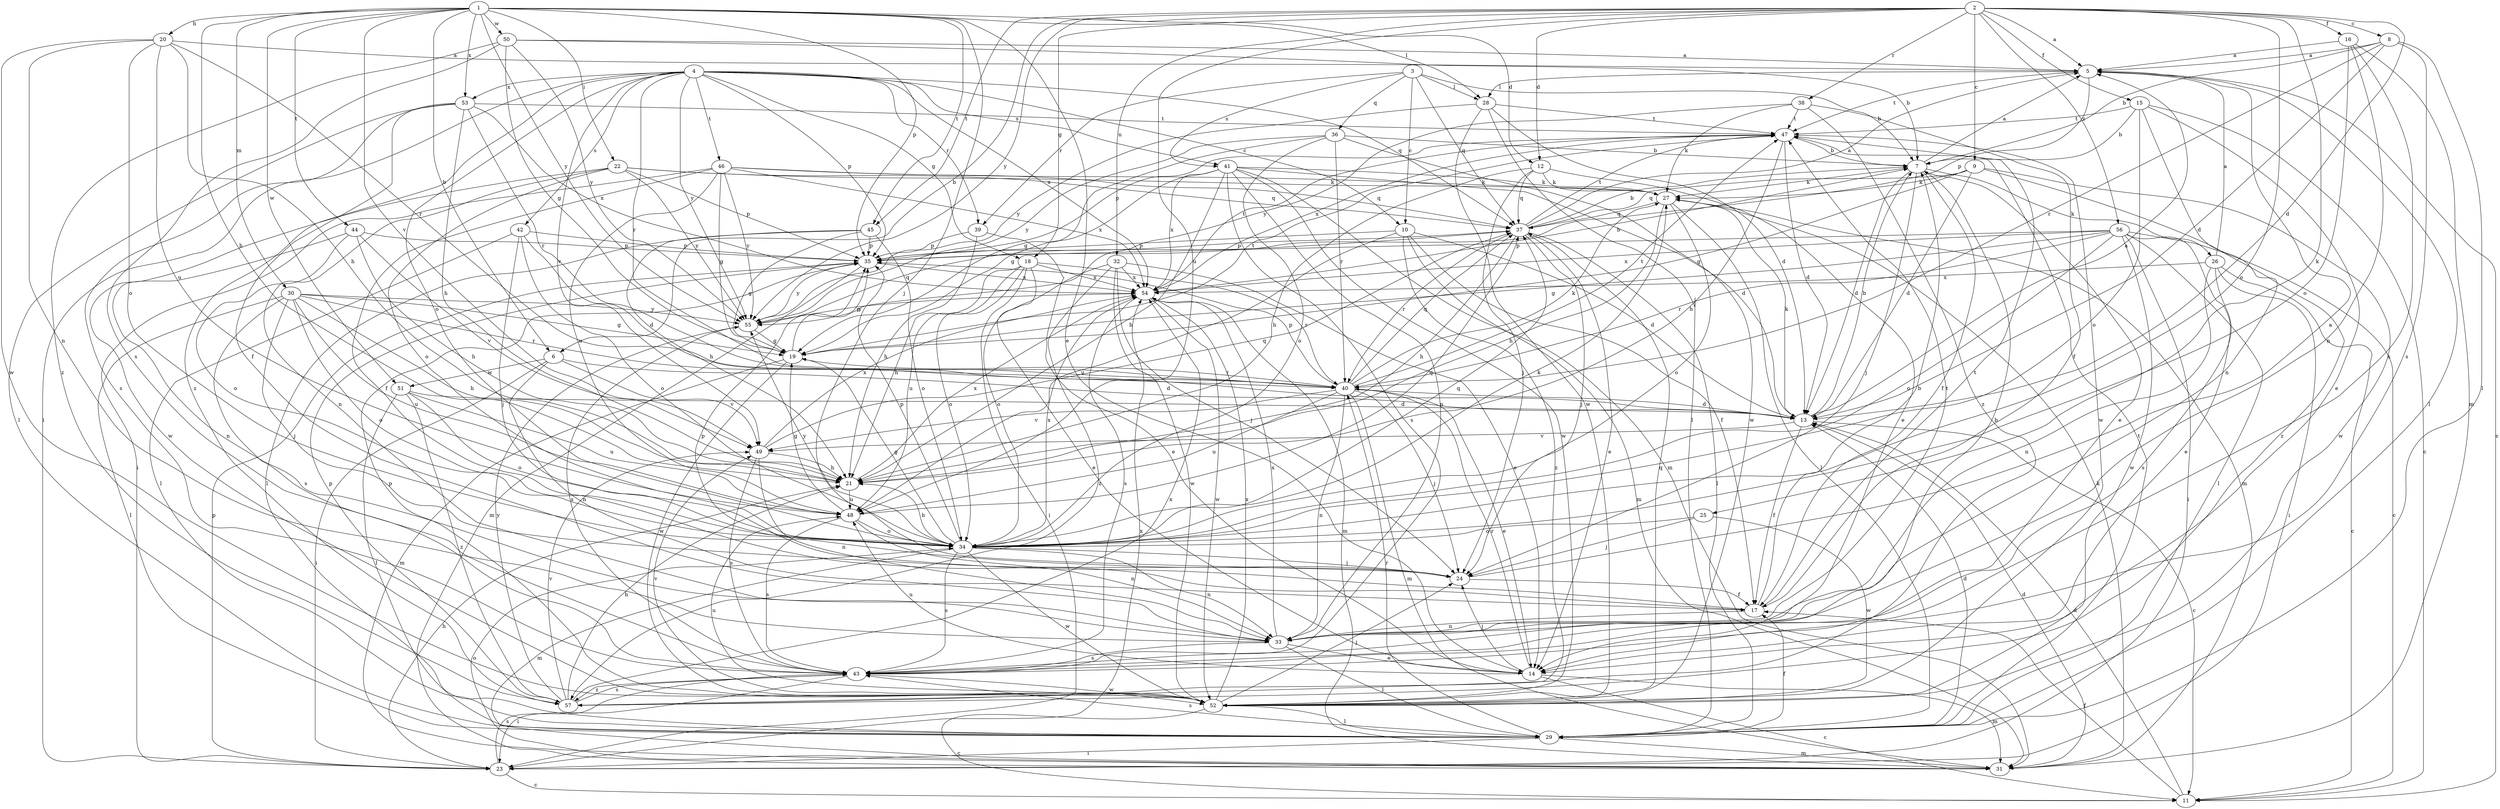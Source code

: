 strict digraph  {
	2 -> 5 [label=a];
	7 -> 5 [label=a];
	8 -> 5 [label=a];
	13 -> 5 [label=a];
	16 -> 5 [label=a];
	20 -> 5 [label=a];
	24 -> 5 [label=a];
	26 -> 5 [label=a];
	37 -> 5 [label=a];
	50 -> 5 [label=a];
	1 -> 6 [label=b];
	2 -> 6 [label=b];
	3 -> 7 [label=b];
	8 -> 7 [label=b];
	13 -> 7 [label=b];
	15 -> 7 [label=b];
	17 -> 7 [label=b];
	36 -> 7 [label=b];
	37 -> 7 [label=b];
	43 -> 7 [label=b];
	47 -> 7 [label=b];
	50 -> 7 [label=b];
	54 -> 7 [label=b];
	2 -> 8 [label=c];
	2 -> 9 [label=c];
	3 -> 10 [label=c];
	4 -> 10 [label=c];
	5 -> 11 [label=c];
	13 -> 11 [label=c];
	14 -> 11 [label=c];
	15 -> 11 [label=c];
	23 -> 11 [label=c];
	26 -> 11 [label=c];
	52 -> 11 [label=c];
	56 -> 11 [label=c];
	1 -> 12 [label=d];
	2 -> 12 [label=d];
	2 -> 13 [label=d];
	6 -> 13 [label=d];
	7 -> 13 [label=d];
	8 -> 13 [label=d];
	9 -> 13 [label=d];
	10 -> 13 [label=d];
	11 -> 13 [label=d];
	28 -> 13 [label=d];
	29 -> 13 [label=d];
	31 -> 13 [label=d];
	40 -> 13 [label=d];
	41 -> 13 [label=d];
	42 -> 13 [label=d];
	47 -> 13 [label=d];
	51 -> 13 [label=d];
	1 -> 14 [label=e];
	7 -> 14 [label=e];
	12 -> 14 [label=e];
	15 -> 14 [label=e];
	18 -> 14 [label=e];
	32 -> 14 [label=e];
	33 -> 14 [label=e];
	37 -> 14 [label=e];
	39 -> 14 [label=e];
	40 -> 14 [label=e];
	56 -> 14 [label=e];
	2 -> 15 [label=f];
	2 -> 16 [label=f];
	7 -> 17 [label=f];
	10 -> 17 [label=f];
	11 -> 17 [label=f];
	13 -> 17 [label=f];
	24 -> 17 [label=f];
	29 -> 17 [label=f];
	38 -> 17 [label=f];
	46 -> 17 [label=f];
	53 -> 17 [label=f];
	2 -> 18 [label=g];
	4 -> 18 [label=g];
	9 -> 19 [label=g];
	30 -> 19 [label=g];
	34 -> 19 [label=g];
	36 -> 19 [label=g];
	41 -> 19 [label=g];
	45 -> 19 [label=g];
	46 -> 19 [label=g];
	48 -> 19 [label=g];
	50 -> 19 [label=g];
	55 -> 19 [label=g];
	56 -> 19 [label=g];
	1 -> 20 [label=h];
	1 -> 21 [label=h];
	12 -> 21 [label=h];
	18 -> 21 [label=h];
	20 -> 21 [label=h];
	23 -> 21 [label=h];
	27 -> 21 [label=h];
	30 -> 21 [label=h];
	34 -> 21 [label=h];
	37 -> 21 [label=h];
	39 -> 21 [label=h];
	41 -> 21 [label=h];
	44 -> 21 [label=h];
	45 -> 21 [label=h];
	47 -> 21 [label=h];
	49 -> 21 [label=h];
	53 -> 21 [label=h];
	57 -> 21 [label=h];
	1 -> 22 [label=i];
	4 -> 23 [label=i];
	6 -> 23 [label=i];
	18 -> 23 [label=i];
	26 -> 23 [label=i];
	29 -> 23 [label=i];
	43 -> 23 [label=i];
	46 -> 23 [label=i];
	56 -> 23 [label=i];
	1 -> 24 [label=j];
	7 -> 24 [label=j];
	12 -> 24 [label=j];
	14 -> 24 [label=j];
	25 -> 24 [label=j];
	30 -> 24 [label=j];
	32 -> 24 [label=j];
	34 -> 24 [label=j];
	37 -> 24 [label=j];
	40 -> 24 [label=j];
	42 -> 24 [label=j];
	52 -> 24 [label=j];
	2 -> 25 [label=k];
	7 -> 26 [label=k];
	7 -> 27 [label=k];
	9 -> 27 [label=k];
	12 -> 27 [label=k];
	13 -> 27 [label=k];
	22 -> 27 [label=k];
	31 -> 27 [label=k];
	34 -> 27 [label=k];
	38 -> 27 [label=k];
	40 -> 27 [label=k];
	41 -> 27 [label=k];
	46 -> 27 [label=k];
	1 -> 28 [label=l];
	3 -> 28 [label=l];
	5 -> 28 [label=l];
	5 -> 29 [label=l];
	8 -> 29 [label=l];
	27 -> 29 [label=l];
	28 -> 29 [label=l];
	30 -> 29 [label=l];
	33 -> 29 [label=l];
	37 -> 29 [label=l];
	42 -> 29 [label=l];
	45 -> 29 [label=l];
	51 -> 29 [label=l];
	52 -> 29 [label=l];
	53 -> 29 [label=l];
	56 -> 29 [label=l];
	1 -> 30 [label=m];
	10 -> 31 [label=m];
	14 -> 31 [label=m];
	16 -> 31 [label=m];
	19 -> 31 [label=m];
	27 -> 31 [label=m];
	29 -> 31 [label=m];
	34 -> 31 [label=m];
	35 -> 31 [label=m];
	40 -> 31 [label=m];
	41 -> 31 [label=m];
	54 -> 31 [label=m];
	2 -> 32 [label=n];
	6 -> 33 [label=n];
	15 -> 33 [label=n];
	16 -> 33 [label=n];
	17 -> 33 [label=n];
	20 -> 33 [label=n];
	22 -> 33 [label=n];
	26 -> 33 [label=n];
	34 -> 33 [label=n];
	40 -> 33 [label=n];
	41 -> 33 [label=n];
	44 -> 33 [label=n];
	48 -> 33 [label=n];
	49 -> 33 [label=n];
	2 -> 34 [label=o];
	4 -> 34 [label=o];
	15 -> 34 [label=o];
	16 -> 34 [label=o];
	18 -> 34 [label=o];
	20 -> 34 [label=o];
	22 -> 34 [label=o];
	25 -> 34 [label=o];
	27 -> 34 [label=o];
	30 -> 34 [label=o];
	31 -> 34 [label=o];
	32 -> 34 [label=o];
	36 -> 34 [label=o];
	42 -> 34 [label=o];
	44 -> 34 [label=o];
	45 -> 34 [label=o];
	48 -> 34 [label=o];
	51 -> 34 [label=o];
	56 -> 34 [label=o];
	1 -> 35 [label=p];
	4 -> 35 [label=p];
	5 -> 35 [label=p];
	10 -> 35 [label=p];
	17 -> 35 [label=p];
	19 -> 35 [label=p];
	22 -> 35 [label=p];
	23 -> 35 [label=p];
	34 -> 35 [label=p];
	37 -> 35 [label=p];
	39 -> 35 [label=p];
	40 -> 35 [label=p];
	42 -> 35 [label=p];
	44 -> 35 [label=p];
	45 -> 35 [label=p];
	47 -> 35 [label=p];
	52 -> 35 [label=p];
	56 -> 35 [label=p];
	57 -> 35 [label=p];
	3 -> 36 [label=q];
	3 -> 37 [label=q];
	4 -> 37 [label=q];
	9 -> 37 [label=q];
	12 -> 37 [label=q];
	22 -> 37 [label=q];
	27 -> 37 [label=q];
	34 -> 37 [label=q];
	40 -> 37 [label=q];
	46 -> 37 [label=q];
	48 -> 37 [label=q];
	49 -> 37 [label=q];
	52 -> 37 [label=q];
	55 -> 37 [label=q];
	2 -> 38 [label=r];
	3 -> 39 [label=r];
	4 -> 39 [label=r];
	4 -> 40 [label=r];
	8 -> 40 [label=r];
	14 -> 40 [label=r];
	18 -> 40 [label=r];
	19 -> 40 [label=r];
	20 -> 40 [label=r];
	29 -> 40 [label=r];
	30 -> 40 [label=r];
	36 -> 40 [label=r];
	37 -> 40 [label=r];
	53 -> 40 [label=r];
	56 -> 40 [label=r];
	3 -> 41 [label=s];
	4 -> 41 [label=s];
	4 -> 42 [label=s];
	8 -> 43 [label=s];
	16 -> 43 [label=s];
	23 -> 43 [label=s];
	26 -> 43 [label=s];
	29 -> 43 [label=s];
	30 -> 43 [label=s];
	33 -> 43 [label=s];
	34 -> 43 [label=s];
	41 -> 43 [label=s];
	48 -> 43 [label=s];
	49 -> 43 [label=s];
	50 -> 43 [label=s];
	53 -> 43 [label=s];
	54 -> 43 [label=s];
	55 -> 43 [label=s];
	57 -> 43 [label=s];
	1 -> 44 [label=t];
	1 -> 45 [label=t];
	2 -> 45 [label=t];
	4 -> 46 [label=t];
	5 -> 47 [label=t];
	15 -> 47 [label=t];
	17 -> 47 [label=t];
	19 -> 47 [label=t];
	28 -> 47 [label=t];
	29 -> 47 [label=t];
	33 -> 47 [label=t];
	37 -> 47 [label=t];
	38 -> 47 [label=t];
	40 -> 47 [label=t];
	53 -> 47 [label=t];
	54 -> 47 [label=t];
	2 -> 48 [label=u];
	10 -> 48 [label=u];
	14 -> 48 [label=u];
	18 -> 48 [label=u];
	20 -> 48 [label=u];
	21 -> 48 [label=u];
	30 -> 48 [label=u];
	40 -> 48 [label=u];
	46 -> 48 [label=u];
	51 -> 48 [label=u];
	52 -> 48 [label=u];
	1 -> 49 [label=v];
	4 -> 49 [label=v];
	6 -> 49 [label=v];
	13 -> 49 [label=v];
	40 -> 49 [label=v];
	44 -> 49 [label=v];
	52 -> 49 [label=v];
	57 -> 49 [label=v];
	1 -> 50 [label=w];
	1 -> 51 [label=w];
	6 -> 51 [label=w];
	9 -> 52 [label=w];
	19 -> 52 [label=w];
	20 -> 52 [label=w];
	22 -> 52 [label=w];
	25 -> 52 [label=w];
	28 -> 52 [label=w];
	32 -> 52 [label=w];
	34 -> 52 [label=w];
	36 -> 52 [label=w];
	41 -> 52 [label=w];
	43 -> 52 [label=w];
	47 -> 52 [label=w];
	54 -> 52 [label=w];
	56 -> 52 [label=w];
	1 -> 53 [label=x];
	4 -> 53 [label=x];
	4 -> 54 [label=x];
	18 -> 54 [label=x];
	21 -> 54 [label=x];
	23 -> 54 [label=x];
	26 -> 54 [label=x];
	32 -> 54 [label=x];
	33 -> 54 [label=x];
	34 -> 54 [label=x];
	35 -> 54 [label=x];
	41 -> 54 [label=x];
	46 -> 54 [label=x];
	47 -> 54 [label=x];
	49 -> 54 [label=x];
	52 -> 54 [label=x];
	53 -> 54 [label=x];
	56 -> 54 [label=x];
	57 -> 54 [label=x];
	1 -> 55 [label=y];
	2 -> 55 [label=y];
	4 -> 55 [label=y];
	22 -> 55 [label=y];
	28 -> 55 [label=y];
	30 -> 55 [label=y];
	34 -> 55 [label=y];
	35 -> 55 [label=y];
	36 -> 55 [label=y];
	38 -> 55 [label=y];
	46 -> 55 [label=y];
	50 -> 55 [label=y];
	54 -> 55 [label=y];
	57 -> 55 [label=y];
	2 -> 56 [label=z];
	4 -> 57 [label=z];
	9 -> 57 [label=z];
	10 -> 57 [label=z];
	32 -> 57 [label=z];
	38 -> 57 [label=z];
	43 -> 57 [label=z];
	50 -> 57 [label=z];
	51 -> 57 [label=z];
}
